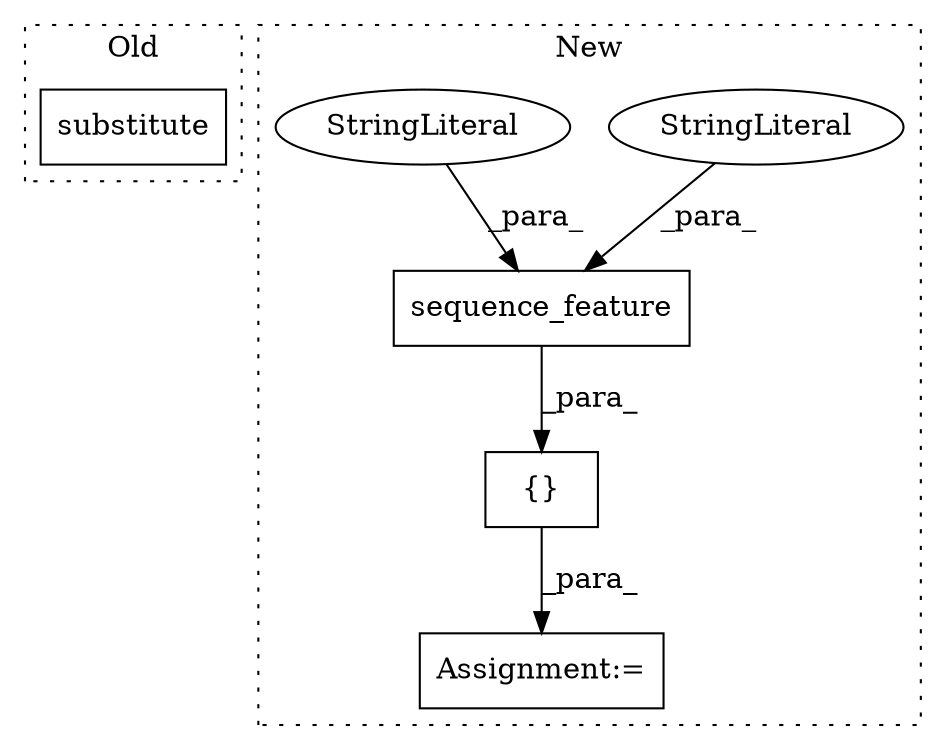 digraph G {
subgraph cluster0 {
1 [label="substitute" a="32" s="10494,10535" l="11,1" shape="box"];
label = "Old";
style="dotted";
}
subgraph cluster1 {
2 [label="sequence_feature" a="32" s="9963,9991" l="17,1" shape="box"];
3 [label="{}" a="4" s="9962,9992" l="1,1" shape="box"];
4 [label="Assignment:=" a="7" s="10161" l="1" shape="box"];
5 [label="StringLiteral" a="45" s="9980" l="5" shape="ellipse"];
6 [label="StringLiteral" a="45" s="9986" l="5" shape="ellipse"];
label = "New";
style="dotted";
}
2 -> 3 [label="_para_"];
3 -> 4 [label="_para_"];
5 -> 2 [label="_para_"];
6 -> 2 [label="_para_"];
}